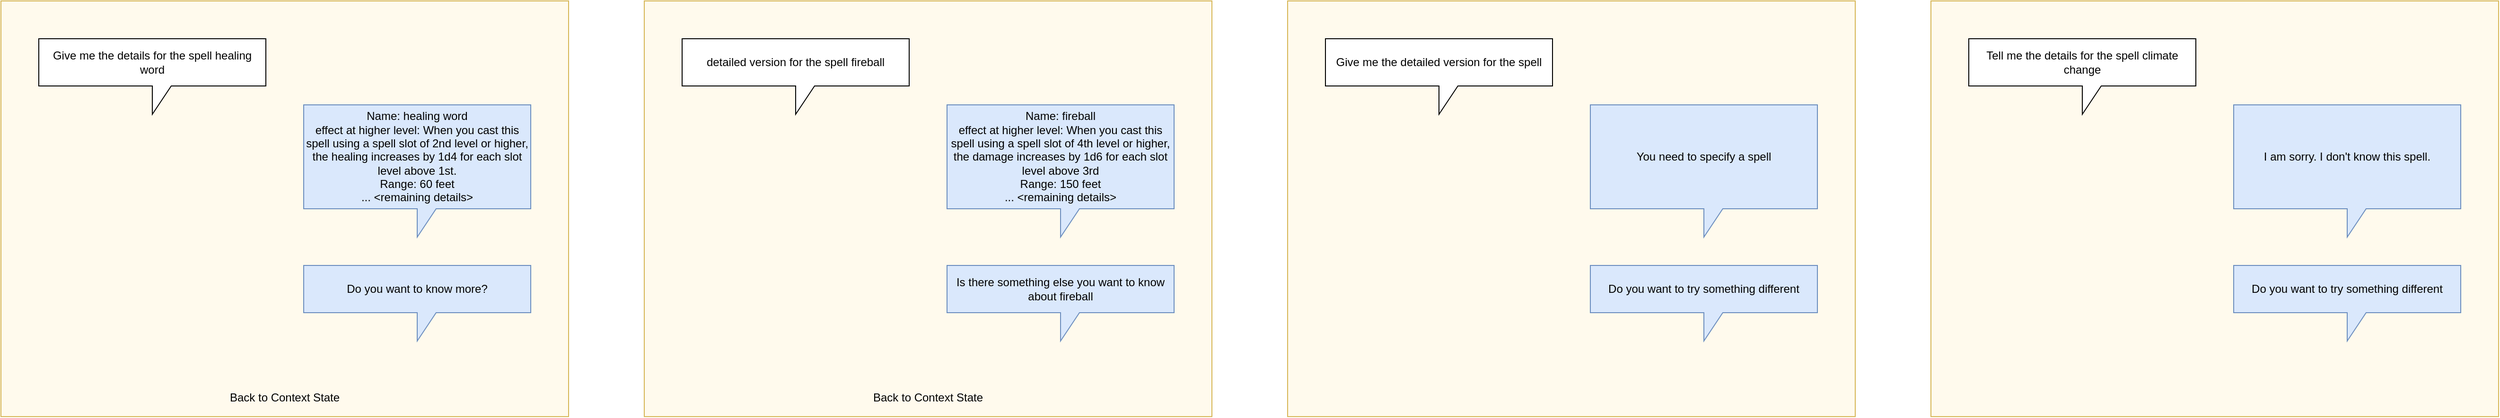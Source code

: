 <mxfile version="14.1.8" type="device"><diagram id="ahUZG6pYxQTYNia0-5g8" name="Seite-1"><mxGraphModel dx="1185" dy="685" grid="1" gridSize="10" guides="1" tooltips="1" connect="1" arrows="1" fold="1" page="1" pageScale="1" pageWidth="827" pageHeight="1169" math="0" shadow="0"><root><mxCell id="0"/><mxCell id="1" parent="0"/><mxCell id="uweCZGFqO19_a57ld_ml-1" value="" style="rounded=0;whiteSpace=wrap;html=1;strokeColor=#d6b656;fillColor=#FFFAED;" vertex="1" parent="1"><mxGeometry x="80" y="80" width="600" height="440" as="geometry"/></mxCell><mxCell id="uweCZGFqO19_a57ld_ml-2" value="Give me the details for the spell healing word" style="shape=callout;whiteSpace=wrap;html=1;perimeter=calloutPerimeter;" vertex="1" parent="1"><mxGeometry x="120" y="120" width="240" height="80" as="geometry"/></mxCell><mxCell id="uweCZGFqO19_a57ld_ml-3" value="Name: healing word&lt;br&gt;effect at higher level:&amp;nbsp;&lt;span&gt;When you cast this spell using a spell slot of 2nd level or higher, the healing increases by 1d4 for each slot level above 1st.&lt;br&gt;Range: 60 feet&lt;br&gt;... &amp;lt;remaining details&amp;gt;&lt;br&gt;&lt;/span&gt;" style="shape=callout;whiteSpace=wrap;html=1;perimeter=calloutPerimeter;fillColor=#dae8fc;strokeColor=#6c8ebf;" vertex="1" parent="1"><mxGeometry x="400" y="190" width="240" height="140" as="geometry"/></mxCell><mxCell id="uweCZGFqO19_a57ld_ml-4" value="Do you want to know more?" style="shape=callout;whiteSpace=wrap;html=1;perimeter=calloutPerimeter;fillColor=#dae8fc;strokeColor=#6c8ebf;" vertex="1" parent="1"><mxGeometry x="400" y="360" width="240" height="80" as="geometry"/></mxCell><mxCell id="uweCZGFqO19_a57ld_ml-5" value="Back to Context State" style="text;html=1;strokeColor=none;fillColor=none;align=center;verticalAlign=middle;whiteSpace=wrap;rounded=0;" vertex="1" parent="1"><mxGeometry x="280" y="490" width="200" height="20" as="geometry"/></mxCell><mxCell id="uweCZGFqO19_a57ld_ml-6" value="" style="rounded=0;whiteSpace=wrap;html=1;strokeColor=#d6b656;fillColor=#FFFAED;" vertex="1" parent="1"><mxGeometry x="760" y="80" width="600" height="440" as="geometry"/></mxCell><mxCell id="uweCZGFqO19_a57ld_ml-7" value="detailed version for the spell fireball" style="shape=callout;whiteSpace=wrap;html=1;perimeter=calloutPerimeter;" vertex="1" parent="1"><mxGeometry x="800" y="120" width="240" height="80" as="geometry"/></mxCell><mxCell id="uweCZGFqO19_a57ld_ml-8" value="&lt;span&gt;Name: fireball&lt;br&gt;&lt;/span&gt;effect at higher level:&amp;nbsp;&lt;span&gt;When you cast this spell using a spell slot of 4th level or higher, the damage increases by 1d6 for each slot level above 3rd&lt;br&gt;&lt;/span&gt;&lt;span&gt;Range: 150 feet&lt;br&gt;... &amp;lt;remaining details&amp;gt;&lt;br&gt;&lt;/span&gt;" style="shape=callout;whiteSpace=wrap;html=1;perimeter=calloutPerimeter;fillColor=#dae8fc;strokeColor=#6c8ebf;" vertex="1" parent="1"><mxGeometry x="1080" y="190" width="240" height="140" as="geometry"/></mxCell><mxCell id="uweCZGFqO19_a57ld_ml-9" value="Is there something else you want to know about fireball" style="shape=callout;whiteSpace=wrap;html=1;perimeter=calloutPerimeter;fillColor=#dae8fc;strokeColor=#6c8ebf;" vertex="1" parent="1"><mxGeometry x="1080" y="360" width="240" height="80" as="geometry"/></mxCell><mxCell id="uweCZGFqO19_a57ld_ml-10" value="Back to Context State" style="text;html=1;strokeColor=none;fillColor=none;align=center;verticalAlign=middle;whiteSpace=wrap;rounded=0;" vertex="1" parent="1"><mxGeometry x="960" y="490" width="200" height="20" as="geometry"/></mxCell><mxCell id="uweCZGFqO19_a57ld_ml-11" value="" style="rounded=0;whiteSpace=wrap;html=1;strokeColor=#d6b656;fillColor=#FFFAED;" vertex="1" parent="1"><mxGeometry x="1440" y="80" width="600" height="440" as="geometry"/></mxCell><mxCell id="uweCZGFqO19_a57ld_ml-12" value="Give me the detailed version for the spell" style="shape=callout;whiteSpace=wrap;html=1;perimeter=calloutPerimeter;" vertex="1" parent="1"><mxGeometry x="1480" y="120" width="240" height="80" as="geometry"/></mxCell><mxCell id="uweCZGFqO19_a57ld_ml-13" value="&lt;span&gt;You need to specify a spell&lt;br&gt;&lt;/span&gt;" style="shape=callout;whiteSpace=wrap;html=1;perimeter=calloutPerimeter;fillColor=#dae8fc;strokeColor=#6c8ebf;" vertex="1" parent="1"><mxGeometry x="1760" y="190" width="240" height="140" as="geometry"/></mxCell><mxCell id="uweCZGFqO19_a57ld_ml-14" value="Do you want to try something different" style="shape=callout;whiteSpace=wrap;html=1;perimeter=calloutPerimeter;fillColor=#dae8fc;strokeColor=#6c8ebf;" vertex="1" parent="1"><mxGeometry x="1760" y="360" width="240" height="80" as="geometry"/></mxCell><mxCell id="uweCZGFqO19_a57ld_ml-16" value="" style="rounded=0;whiteSpace=wrap;html=1;strokeColor=#d6b656;fillColor=#FFFAED;" vertex="1" parent="1"><mxGeometry x="2120" y="80" width="600" height="440" as="geometry"/></mxCell><mxCell id="uweCZGFqO19_a57ld_ml-17" value="Tell me the details for the spell climate change" style="shape=callout;whiteSpace=wrap;html=1;perimeter=calloutPerimeter;" vertex="1" parent="1"><mxGeometry x="2160" y="120" width="240" height="80" as="geometry"/></mxCell><mxCell id="uweCZGFqO19_a57ld_ml-18" value="&lt;span&gt;I am sorry. I don't know this spell.&lt;br&gt;&lt;/span&gt;" style="shape=callout;whiteSpace=wrap;html=1;perimeter=calloutPerimeter;fillColor=#dae8fc;strokeColor=#6c8ebf;" vertex="1" parent="1"><mxGeometry x="2440" y="190" width="240" height="140" as="geometry"/></mxCell><mxCell id="uweCZGFqO19_a57ld_ml-19" value="Do you want to try something different" style="shape=callout;whiteSpace=wrap;html=1;perimeter=calloutPerimeter;fillColor=#dae8fc;strokeColor=#6c8ebf;" vertex="1" parent="1"><mxGeometry x="2440" y="360" width="240" height="80" as="geometry"/></mxCell></root></mxGraphModel></diagram></mxfile>